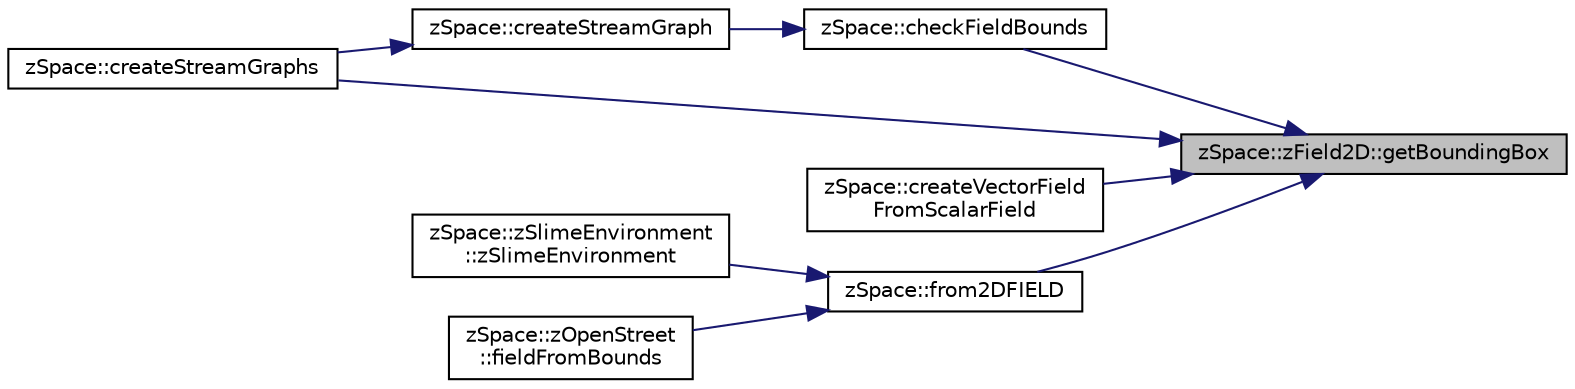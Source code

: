 digraph "zSpace::zField2D::getBoundingBox"
{
 // LATEX_PDF_SIZE
  edge [fontname="Helvetica",fontsize="10",labelfontname="Helvetica",labelfontsize="10"];
  node [fontname="Helvetica",fontsize="10",shape=record];
  rankdir="RL";
  Node15 [label="zSpace::zField2D::getBoundingBox",height=0.2,width=0.4,color="black", fillcolor="grey75", style="filled", fontcolor="black",tooltip="This method gets the bounds of the field."];
  Node15 -> Node16 [dir="back",color="midnightblue",fontsize="10",style="solid",fontname="Helvetica"];
  Node16 [label="zSpace::checkFieldBounds",height=0.2,width=0.4,color="black", fillcolor="white", style="filled",URL="$group__z_stream_lines2_d.html#ga749da5c460505861f416b903813ac0fc",tooltip="This method checks if the input position is in the bounds of the field."];
  Node16 -> Node17 [dir="back",color="midnightblue",fontsize="10",style="solid",fontname="Helvetica"];
  Node17 [label="zSpace::createStreamGraph",height=0.2,width=0.4,color="black", fillcolor="white", style="filled",URL="$group__z_stream_lines2_d.html#ga1d6e3b833383a725503fa30fb9b8022d",tooltip="This method creates a single stream line as a graph."];
  Node17 -> Node18 [dir="back",color="midnightblue",fontsize="10",style="solid",fontname="Helvetica"];
  Node18 [label="zSpace::createStreamGraphs",height=0.2,width=0.4,color="black", fillcolor="white", style="filled",URL="$group__z_stream_lines2_d.html#ga6c8dd9b71ecf70aa4d73afa36164ed7e",tooltip="This method creates the stream lines and stores them as a graph."];
  Node15 -> Node18 [dir="back",color="midnightblue",fontsize="10",style="solid",fontname="Helvetica"];
  Node15 -> Node19 [dir="back",color="midnightblue",fontsize="10",style="solid",fontname="Helvetica"];
  Node19 [label="zSpace::createVectorField\lFromScalarField",height=0.2,width=0.4,color="black", fillcolor="white", style="filled",URL="$group__z_field2_d_utilities.html#ga281d304e16a55db52401d893673eb278",tooltip="This method creates a vector field from the input scalar field."];
  Node15 -> Node20 [dir="back",color="midnightblue",fontsize="10",style="solid",fontname="Helvetica"];
  Node20 [label="zSpace::from2DFIELD",height=0.2,width=0.4,color="black", fillcolor="white", style="filled",URL="$group__z_i_o___mesh.html#ga9501fa762906c00a7e243a21ceda4a1e",tooltip="This method creates a mesh from the input scalar field."];
  Node20 -> Node21 [dir="back",color="midnightblue",fontsize="10",style="solid",fontname="Helvetica"];
  Node21 [label="zSpace::zSlimeEnvironment\l::zSlimeEnvironment",height=0.2,width=0.4,color="black", fillcolor="white", style="filled",URL="$classz_space_1_1z_slime_environment.html#a7696311d42321327c2fe1bef3f3856f9",tooltip="Default constructor."];
  Node20 -> Node22 [dir="back",color="midnightblue",fontsize="10",style="solid",fontname="Helvetica"];
  Node22 [label="zSpace::zOpenStreet\l::fieldFromBounds",height=0.2,width=0.4,color="black", fillcolor="white", style="filled",URL="$classz_space_1_1z_open_street.html#afbc7adca0c9d2ee4635de29baba0b5b5",tooltip="This method computes the scalar field from the bounds and input resolution. It also computes the fiel..."];
}
